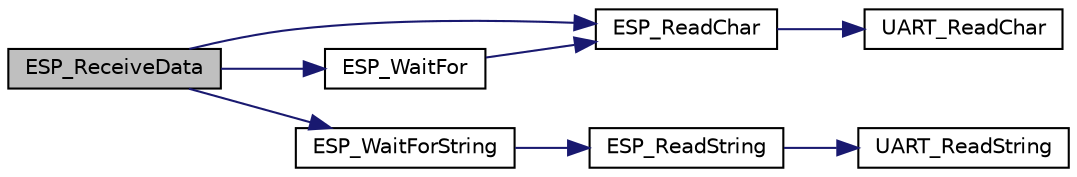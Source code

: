 digraph "ESP_ReceiveData"
{
 // LATEX_PDF_SIZE
  edge [fontname="Helvetica",fontsize="10",labelfontname="Helvetica",labelfontsize="10"];
  node [fontname="Helvetica",fontsize="10",shape=record];
  rankdir="LR";
  Node1 [label="ESP_ReceiveData",height=0.2,width=0.4,color="black", fillcolor="grey75", style="filled", fontcolor="black",tooltip="Receive data over connection."];
  Node1 -> Node2 [color="midnightblue",fontsize="10",style="solid",fontname="Helvetica"];
  Node2 [label="ESP_ReadChar",height=0.2,width=0.4,color="black", fillcolor="white", style="filled",URL="$dd/d79/group__ESP__Public__Functions.html#ga780aa9e61c953788b63e5bb2a56267e7",tooltip="Receive a character from ESP."];
  Node2 -> Node3 [color="midnightblue",fontsize="10",style="solid",fontname="Helvetica"];
  Node3 [label="UART_ReadChar",height=0.2,width=0.4,color="black", fillcolor="white", style="filled",URL="$d8/d63/group__UART__Public__Functions.html#ga8c01966ac3ecb342d33d0a09e12bbe89",tooltip=" "];
  Node1 -> Node4 [color="midnightblue",fontsize="10",style="solid",fontname="Helvetica"];
  Node4 [label="ESP_WaitFor",height=0.2,width=0.4,color="black", fillcolor="white", style="filled",URL="$dd/d79/group__ESP__Public__Functions.html#gaf6a6cdcef4ed351e3ce51a1c99de3ae8",tooltip="Wait for ESP to meet a certain response (not necessarily a string with '\\0')."];
  Node4 -> Node2 [color="midnightblue",fontsize="10",style="solid",fontname="Helvetica"];
  Node1 -> Node5 [color="midnightblue",fontsize="10",style="solid",fontname="Helvetica"];
  Node5 [label="ESP_WaitForString",height=0.2,width=0.4,color="black", fillcolor="white", style="filled",URL="$dd/d79/group__ESP__Public__Functions.html#ga26df553a17ec65242c085387c7e19627",tooltip="Wait for ESP to meet one of a certain amount of string responses."];
  Node5 -> Node6 [color="midnightblue",fontsize="10",style="solid",fontname="Helvetica"];
  Node6 [label="ESP_ReadString",height=0.2,width=0.4,color="black", fillcolor="white", style="filled",URL="$dd/d79/group__ESP__Public__Functions.html#gafae4abdb43fd79a1e0378003424f5276",tooltip="Receive AT string response."];
  Node6 -> Node7 [color="midnightblue",fontsize="10",style="solid",fontname="Helvetica"];
  Node7 [label="UART_ReadString",height=0.2,width=0.4,color="black", fillcolor="white", style="filled",URL="$d8/d63/group__UART__Public__Functions.html#ga67c96ee73b5bff94b41b74fc8acab472",tooltip=" "];
}
